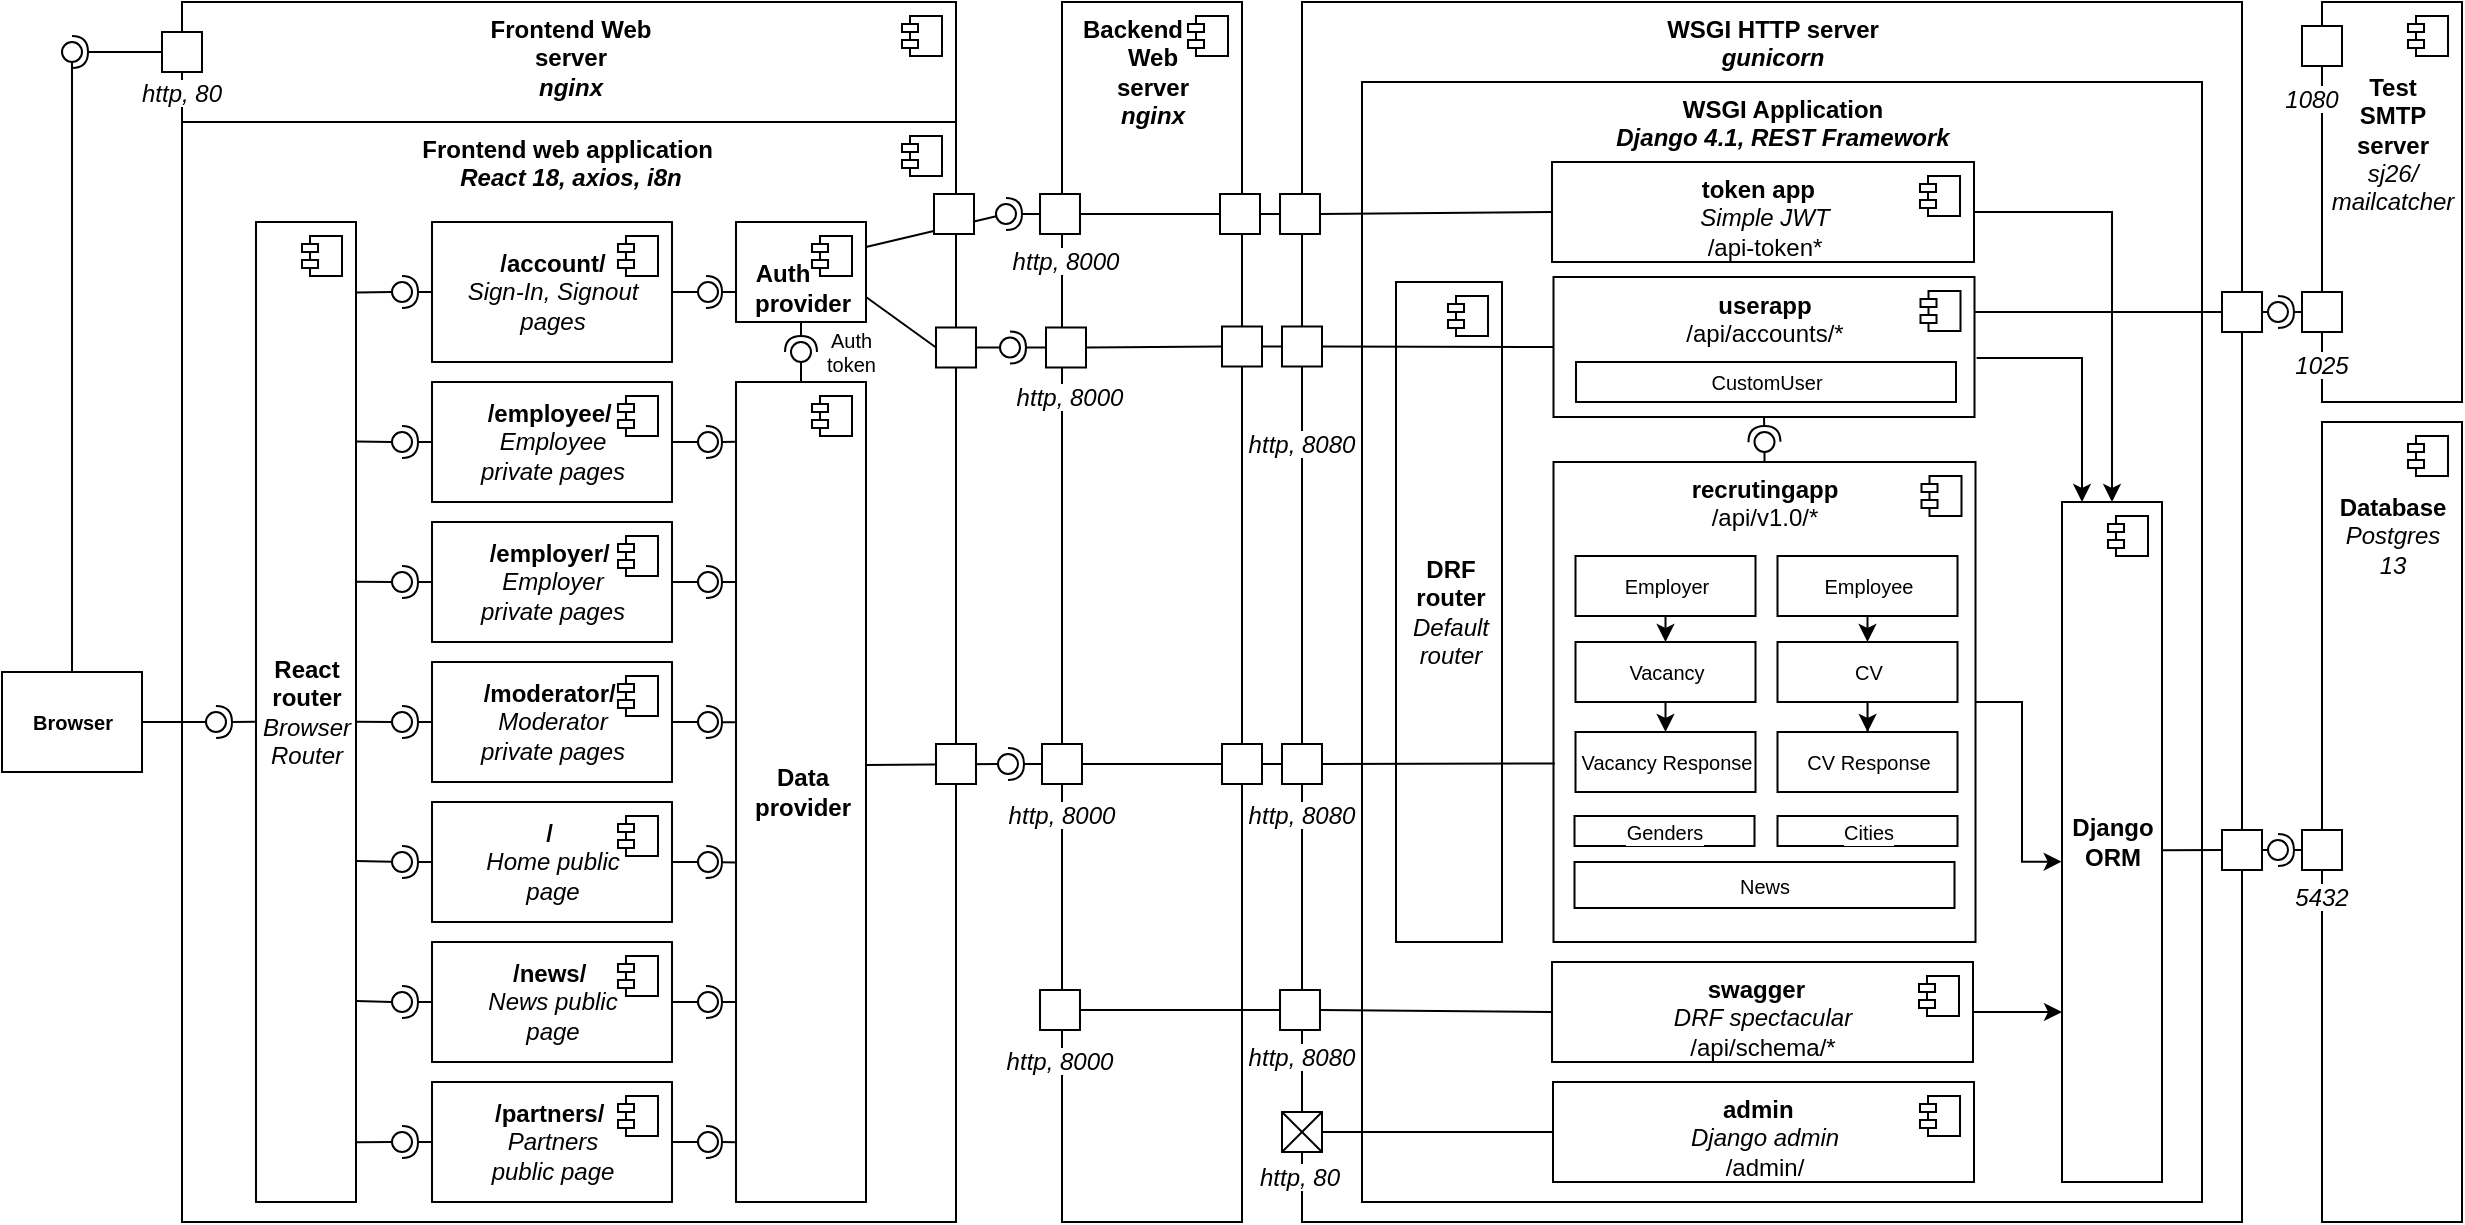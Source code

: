<mxfile version="20.7.4" type="device"><diagram name="Page-1" id="5f0bae14-7c28-e335-631c-24af17079c00"><mxGraphModel dx="2664" dy="1014" grid="1" gridSize="10" guides="1" tooltips="1" connect="1" arrows="1" fold="1" page="1" pageScale="1" pageWidth="1100" pageHeight="850" background="none" math="0" shadow="0"><root><mxCell id="0"/><mxCell id="1" parent="0"/><mxCell id="Gr1cha-ARLrPA2gmQRPK-167" value="&lt;b&gt;Frontend Web&lt;br&gt;server&lt;br&gt;&lt;i&gt;nginx&lt;/i&gt;&lt;br&gt;&lt;/b&gt;" style="html=1;dropTarget=0;labelPosition=center;verticalLabelPosition=middle;align=center;verticalAlign=top;" parent="1" vertex="1"><mxGeometry x="-20" y="40" width="387" height="60" as="geometry"/></mxCell><mxCell id="Gr1cha-ARLrPA2gmQRPK-168" value="" style="shape=module;jettyWidth=8;jettyHeight=4;" parent="Gr1cha-ARLrPA2gmQRPK-167" vertex="1"><mxGeometry x="1" width="20" height="20" relative="1" as="geometry"><mxPoint x="-27" y="7" as="offset"/></mxGeometry></mxCell><mxCell id="Gr1cha-ARLrPA2gmQRPK-88" value="&lt;b&gt;WSGI HTTP server&lt;br&gt;&lt;i&gt;gunicorn&lt;/i&gt;&lt;br&gt;&lt;/b&gt;" style="html=1;dropTarget=0;labelPosition=center;verticalLabelPosition=middle;align=center;verticalAlign=top;" parent="1" vertex="1"><mxGeometry x="540" y="40" width="470" height="610" as="geometry"/></mxCell><mxCell id="Gr1cha-ARLrPA2gmQRPK-85" value="&lt;b&gt;Backend&amp;nbsp; &amp;nbsp; &amp;nbsp;&amp;nbsp;&lt;br&gt;Web&lt;br&gt;server&lt;br&gt;&lt;i&gt;nginx&lt;/i&gt;&lt;br&gt;&lt;/b&gt;" style="html=1;dropTarget=0;labelPosition=center;verticalLabelPosition=middle;align=center;verticalAlign=top;" parent="1" vertex="1"><mxGeometry x="420" y="40" width="90" height="610" as="geometry"/></mxCell><mxCell id="Gr1cha-ARLrPA2gmQRPK-86" value="" style="shape=module;jettyWidth=8;jettyHeight=4;" parent="Gr1cha-ARLrPA2gmQRPK-85" vertex="1"><mxGeometry x="1" width="20" height="20" relative="1" as="geometry"><mxPoint x="-27" y="7" as="offset"/></mxGeometry></mxCell><mxCell id="HAPDFX0RuTdH3Z6FL4BR-25" value="&lt;b&gt;Frontend web application&amp;nbsp;&lt;br&gt;&lt;i&gt;React 18, axios, i8n&lt;/i&gt;&lt;br&gt;&lt;/b&gt;" style="html=1;dropTarget=0;verticalAlign=top;labelBackgroundColor=default;" parent="1" vertex="1"><mxGeometry x="-20" y="100" width="387" height="550" as="geometry"/></mxCell><mxCell id="HAPDFX0RuTdH3Z6FL4BR-26" value="" style="shape=module;jettyWidth=8;jettyHeight=4;" parent="HAPDFX0RuTdH3Z6FL4BR-25" vertex="1"><mxGeometry x="1" width="20" height="20" relative="1" as="geometry"><mxPoint x="-27" y="7" as="offset"/></mxGeometry></mxCell><mxCell id="HAPDFX0RuTdH3Z6FL4BR-3" value="&lt;b&gt;WSGI Application&lt;br&gt;&lt;i&gt;Django 4.1, REST Framework&lt;/i&gt;&lt;br&gt;&lt;/b&gt;" style="html=1;dropTarget=0;labelPosition=center;verticalLabelPosition=middle;align=center;verticalAlign=top;" parent="1" vertex="1"><mxGeometry x="570" y="80" width="420" height="560" as="geometry"/></mxCell><mxCell id="HAPDFX0RuTdH3Z6FL4BR-7" value="" style="rounded=0;orthogonalLoop=1;jettySize=auto;html=1;endArrow=none;endFill=0;sketch=0;sourcePerimeterSpacing=0;targetPerimeterSpacing=0;exitX=0.997;exitY=0.467;exitDx=0;exitDy=0;exitPerimeter=0;" parent="1" source="Gr1cha-ARLrPA2gmQRPK-7" target="HAPDFX0RuTdH3Z6FL4BR-9" edge="1"><mxGeometry relative="1" as="geometry"><mxPoint x="421" y="315" as="sourcePoint"/></mxGeometry></mxCell><mxCell id="HAPDFX0RuTdH3Z6FL4BR-8" value="" style="rounded=0;orthogonalLoop=1;jettySize=auto;html=1;endArrow=halfCircle;endFill=0;entryX=0.5;entryY=0.5;endSize=6;strokeWidth=1;sketch=0;exitX=0;exitY=0.5;exitDx=0;exitDy=0;startArrow=none;" parent="1" source="Gr1cha-ARLrPA2gmQRPK-94" target="HAPDFX0RuTdH3Z6FL4BR-9" edge="1"><mxGeometry relative="1" as="geometry"><mxPoint x="454" y="315" as="sourcePoint"/></mxGeometry></mxCell><mxCell id="HAPDFX0RuTdH3Z6FL4BR-9" value="" style="ellipse;whiteSpace=wrap;html=1;align=center;aspect=fixed;resizable=0;points=[];outlineConnect=0;sketch=0;" parent="1" vertex="1"><mxGeometry x="388" y="416" width="10" height="10" as="geometry"/></mxCell><mxCell id="HAPDFX0RuTdH3Z6FL4BR-14" value="" style="html=1;" parent="1" vertex="1"><mxGeometry x="357" y="411" width="20" height="20" as="geometry"/></mxCell><mxCell id="HAPDFX0RuTdH3Z6FL4BR-16" value="" style="html=1;" parent="1" vertex="1"><mxGeometry x="530" y="411" width="20" height="20" as="geometry"/></mxCell><mxCell id="HAPDFX0RuTdH3Z6FL4BR-31" value="" style="html=1;" parent="1" vertex="1"><mxGeometry x="785" y="317" width="20" height="20" as="geometry"/></mxCell><mxCell id="HAPDFX0RuTdH3Z6FL4BR-33" value="" style="rounded=0;orthogonalLoop=1;jettySize=auto;html=1;endArrow=none;endFill=0;sketch=0;sourcePerimeterSpacing=0;targetPerimeterSpacing=0;exitX=1;exitY=0.5;exitDx=0;exitDy=0;" parent="1" source="HAPDFX0RuTdH3Z6FL4BR-31" target="HAPDFX0RuTdH3Z6FL4BR-35" edge="1"><mxGeometry relative="1" as="geometry"><mxPoint x="822" y="326" as="sourcePoint"/></mxGeometry></mxCell><mxCell id="HAPDFX0RuTdH3Z6FL4BR-35" value="" style="ellipse;whiteSpace=wrap;html=1;align=center;aspect=fixed;resizable=0;points=[];outlineConnect=0;sketch=0;" parent="1" vertex="1"><mxGeometry x="837" y="322" width="10" height="10" as="geometry"/></mxCell><mxCell id="HAPDFX0RuTdH3Z6FL4BR-36" value="&lt;b&gt;&lt;br&gt;&lt;br&gt;Database&lt;br&gt;&lt;/b&gt;&lt;i&gt;Postgres&lt;br&gt;13&lt;br&gt;&lt;/i&gt;" style="html=1;dropTarget=0;verticalAlign=top;align=center;" parent="1" vertex="1"><mxGeometry x="1050" y="250" width="70" height="400" as="geometry"/></mxCell><mxCell id="HAPDFX0RuTdH3Z6FL4BR-37" value="" style="shape=module;jettyWidth=8;jettyHeight=4;" parent="HAPDFX0RuTdH3Z6FL4BR-36" vertex="1"><mxGeometry x="1" width="20" height="20" relative="1" as="geometry"><mxPoint x="-27" y="7" as="offset"/></mxGeometry></mxCell><mxCell id="HAPDFX0RuTdH3Z6FL4BR-43" value="" style="rounded=0;orthogonalLoop=1;jettySize=auto;html=1;endArrow=none;endFill=0;sketch=0;sourcePerimeterSpacing=0;targetPerimeterSpacing=0;exitX=0.5;exitY=0;exitDx=0;exitDy=0;" parent="1" source="Gr1cha-ARLrPA2gmQRPK-109" target="HAPDFX0RuTdH3Z6FL4BR-45" edge="1"><mxGeometry relative="1" as="geometry"><mxPoint x="895" y="357" as="sourcePoint"/></mxGeometry></mxCell><mxCell id="HAPDFX0RuTdH3Z6FL4BR-44" value="" style="rounded=0;orthogonalLoop=1;jettySize=auto;html=1;endArrow=halfCircle;endFill=0;entryX=0.5;entryY=0.5;endSize=6;strokeWidth=1;sketch=0;exitX=0.5;exitY=1;exitDx=0;exitDy=0;" parent="1" source="Gr1cha-ARLrPA2gmQRPK-99" target="HAPDFX0RuTdH3Z6FL4BR-45" edge="1"><mxGeometry relative="1" as="geometry"><mxPoint x="935" y="357" as="sourcePoint"/></mxGeometry></mxCell><mxCell id="HAPDFX0RuTdH3Z6FL4BR-45" value="" style="ellipse;whiteSpace=wrap;html=1;align=center;aspect=fixed;resizable=0;points=[];outlineConnect=0;sketch=0;" parent="1" vertex="1"><mxGeometry x="766.25" y="255" width="10" height="10" as="geometry"/></mxCell><mxCell id="Gr1cha-ARLrPA2gmQRPK-5" value="&lt;b&gt;Auth&amp;nbsp; &amp;nbsp; &amp;nbsp;&amp;nbsp;&lt;br&gt;provider&lt;/b&gt;" style="html=1;dropTarget=0;verticalAlign=bottom;" parent="1" vertex="1"><mxGeometry x="257" y="150" width="65" height="50" as="geometry"/></mxCell><mxCell id="Gr1cha-ARLrPA2gmQRPK-6" value="" style="shape=module;jettyWidth=8;jettyHeight=4;" parent="Gr1cha-ARLrPA2gmQRPK-5" vertex="1"><mxGeometry x="1" width="20" height="20" relative="1" as="geometry"><mxPoint x="-27" y="7" as="offset"/></mxGeometry></mxCell><mxCell id="Gr1cha-ARLrPA2gmQRPK-7" value="&lt;b&gt;Data&lt;br&gt;provider&lt;/b&gt;" style="html=1;dropTarget=0;" parent="1" vertex="1"><mxGeometry x="257" y="230" width="65" height="410" as="geometry"/></mxCell><mxCell id="Gr1cha-ARLrPA2gmQRPK-8" value="" style="shape=module;jettyWidth=8;jettyHeight=4;" parent="Gr1cha-ARLrPA2gmQRPK-7" vertex="1"><mxGeometry x="1" width="20" height="20" relative="1" as="geometry"><mxPoint x="-27" y="7" as="offset"/></mxGeometry></mxCell><mxCell id="Gr1cha-ARLrPA2gmQRPK-13" value="&lt;b&gt;React&lt;/b&gt;&lt;br&gt;&lt;b&gt;router&lt;/b&gt;&lt;br&gt;&lt;i&gt;Browser&lt;br&gt;Router&lt;/i&gt;" style="html=1;dropTarget=0;" parent="1" vertex="1"><mxGeometry x="17" y="150" width="50" height="490" as="geometry"/></mxCell><mxCell id="Gr1cha-ARLrPA2gmQRPK-14" value="" style="shape=module;jettyWidth=8;jettyHeight=4;" parent="Gr1cha-ARLrPA2gmQRPK-13" vertex="1"><mxGeometry x="1" width="20" height="20" relative="1" as="geometry"><mxPoint x="-27" y="7" as="offset"/></mxGeometry></mxCell><mxCell id="Gr1cha-ARLrPA2gmQRPK-15" value="&lt;b&gt;/account/&lt;/b&gt;&lt;br&gt;&lt;i&gt;Sign-In, Signout&lt;br&gt;pages&lt;br&gt;&lt;/i&gt;" style="html=1;dropTarget=0;verticalAlign=middle;" parent="1" vertex="1"><mxGeometry x="105" y="150" width="120" height="70" as="geometry"/></mxCell><mxCell id="Gr1cha-ARLrPA2gmQRPK-16" value="" style="shape=module;jettyWidth=8;jettyHeight=4;" parent="Gr1cha-ARLrPA2gmQRPK-15" vertex="1"><mxGeometry x="1" width="20" height="20" relative="1" as="geometry"><mxPoint x="-27" y="7" as="offset"/></mxGeometry></mxCell><mxCell id="Gr1cha-ARLrPA2gmQRPK-18" value="&lt;b&gt;/employee/&amp;nbsp;&lt;/b&gt;&lt;br&gt;&lt;i&gt;Employee&lt;br&gt;private pages&lt;/i&gt;" style="html=1;dropTarget=0;verticalAlign=middle;" parent="1" vertex="1"><mxGeometry x="105" y="230" width="120" height="60" as="geometry"/></mxCell><mxCell id="Gr1cha-ARLrPA2gmQRPK-19" value="" style="shape=module;jettyWidth=8;jettyHeight=4;" parent="Gr1cha-ARLrPA2gmQRPK-18" vertex="1"><mxGeometry x="1" width="20" height="20" relative="1" as="geometry"><mxPoint x="-27" y="7" as="offset"/></mxGeometry></mxCell><mxCell id="Gr1cha-ARLrPA2gmQRPK-20" value="&lt;b&gt;/employer/&amp;nbsp;&lt;/b&gt;&lt;br&gt;&lt;i&gt;Employer&lt;br&gt;private pages&lt;/i&gt;" style="html=1;dropTarget=0;verticalAlign=middle;" parent="1" vertex="1"><mxGeometry x="105" y="300" width="120" height="60" as="geometry"/></mxCell><mxCell id="Gr1cha-ARLrPA2gmQRPK-21" value="" style="shape=module;jettyWidth=8;jettyHeight=4;" parent="Gr1cha-ARLrPA2gmQRPK-20" vertex="1"><mxGeometry x="1" width="20" height="20" relative="1" as="geometry"><mxPoint x="-27" y="7" as="offset"/></mxGeometry></mxCell><mxCell id="Gr1cha-ARLrPA2gmQRPK-22" value="&lt;b&gt;/moderator/&amp;nbsp;&lt;/b&gt;&lt;br&gt;&lt;i&gt;Moderator&lt;br&gt;private pages&lt;/i&gt;" style="html=1;dropTarget=0;verticalAlign=middle;" parent="1" vertex="1"><mxGeometry x="105" y="370" width="120" height="60" as="geometry"/></mxCell><mxCell id="Gr1cha-ARLrPA2gmQRPK-23" value="" style="shape=module;jettyWidth=8;jettyHeight=4;" parent="Gr1cha-ARLrPA2gmQRPK-22" vertex="1"><mxGeometry x="1" width="20" height="20" relative="1" as="geometry"><mxPoint x="-27" y="7" as="offset"/></mxGeometry></mxCell><mxCell id="Gr1cha-ARLrPA2gmQRPK-24" value="&lt;b&gt;/&amp;nbsp;&lt;/b&gt;&lt;br&gt;&lt;i&gt;Home public&lt;br&gt;page&lt;/i&gt;" style="html=1;dropTarget=0;verticalAlign=middle;" parent="1" vertex="1"><mxGeometry x="105" y="440" width="120" height="60" as="geometry"/></mxCell><mxCell id="Gr1cha-ARLrPA2gmQRPK-25" value="" style="shape=module;jettyWidth=8;jettyHeight=4;" parent="Gr1cha-ARLrPA2gmQRPK-24" vertex="1"><mxGeometry x="1" width="20" height="20" relative="1" as="geometry"><mxPoint x="-27" y="7" as="offset"/></mxGeometry></mxCell><mxCell id="Gr1cha-ARLrPA2gmQRPK-26" value="&lt;b&gt;/news/&amp;nbsp;&lt;/b&gt;&lt;br&gt;&lt;i&gt;News public&lt;br&gt;page&lt;/i&gt;" style="html=1;dropTarget=0;verticalAlign=middle;" parent="1" vertex="1"><mxGeometry x="105" y="510" width="120" height="60" as="geometry"/></mxCell><mxCell id="Gr1cha-ARLrPA2gmQRPK-27" value="" style="shape=module;jettyWidth=8;jettyHeight=4;" parent="Gr1cha-ARLrPA2gmQRPK-26" vertex="1"><mxGeometry x="1" width="20" height="20" relative="1" as="geometry"><mxPoint x="-27" y="7" as="offset"/></mxGeometry></mxCell><mxCell id="Gr1cha-ARLrPA2gmQRPK-28" value="&lt;b&gt;/partners/&amp;nbsp;&lt;/b&gt;&lt;br&gt;&lt;i&gt;Partners&lt;br&gt;public page&lt;/i&gt;" style="html=1;dropTarget=0;verticalAlign=middle;" parent="1" vertex="1"><mxGeometry x="105" y="580" width="120" height="60" as="geometry"/></mxCell><mxCell id="Gr1cha-ARLrPA2gmQRPK-29" value="" style="shape=module;jettyWidth=8;jettyHeight=4;" parent="Gr1cha-ARLrPA2gmQRPK-28" vertex="1"><mxGeometry x="1" width="20" height="20" relative="1" as="geometry"><mxPoint x="-27" y="7" as="offset"/></mxGeometry></mxCell><mxCell id="Gr1cha-ARLrPA2gmQRPK-30" value="" style="rounded=0;orthogonalLoop=1;jettySize=auto;html=1;endArrow=none;endFill=0;sketch=0;sourcePerimeterSpacing=0;targetPerimeterSpacing=0;exitX=0.999;exitY=0.072;exitDx=0;exitDy=0;exitPerimeter=0;" parent="1" source="Gr1cha-ARLrPA2gmQRPK-13" target="Gr1cha-ARLrPA2gmQRPK-32" edge="1"><mxGeometry relative="1" as="geometry"><mxPoint x="207" y="265" as="sourcePoint"/></mxGeometry></mxCell><mxCell id="Gr1cha-ARLrPA2gmQRPK-31" value="" style="rounded=0;orthogonalLoop=1;jettySize=auto;html=1;endArrow=halfCircle;endFill=0;entryX=0.5;entryY=0.5;endSize=6;strokeWidth=1;sketch=0;exitX=0;exitY=0.5;exitDx=0;exitDy=0;" parent="1" source="Gr1cha-ARLrPA2gmQRPK-15" target="Gr1cha-ARLrPA2gmQRPK-32" edge="1"><mxGeometry relative="1" as="geometry"><mxPoint x="215" y="265" as="sourcePoint"/></mxGeometry></mxCell><mxCell id="Gr1cha-ARLrPA2gmQRPK-32" value="" style="ellipse;whiteSpace=wrap;html=1;align=center;aspect=fixed;resizable=0;points=[];outlineConnect=0;sketch=0;" parent="1" vertex="1"><mxGeometry x="85" y="180" width="10" height="10" as="geometry"/></mxCell><mxCell id="Gr1cha-ARLrPA2gmQRPK-33" value="" style="rounded=0;orthogonalLoop=1;jettySize=auto;html=1;endArrow=none;endFill=0;sketch=0;sourcePerimeterSpacing=0;targetPerimeterSpacing=0;exitX=0.997;exitY=0.224;exitDx=0;exitDy=0;exitPerimeter=0;" parent="1" source="Gr1cha-ARLrPA2gmQRPK-13" target="Gr1cha-ARLrPA2gmQRPK-35" edge="1"><mxGeometry relative="1" as="geometry"><mxPoint x="102.0" y="280" as="sourcePoint"/></mxGeometry></mxCell><mxCell id="Gr1cha-ARLrPA2gmQRPK-34" value="" style="rounded=0;orthogonalLoop=1;jettySize=auto;html=1;endArrow=halfCircle;endFill=0;entryX=0.5;entryY=0.5;endSize=6;strokeWidth=1;sketch=0;exitX=0;exitY=0.5;exitDx=0;exitDy=0;" parent="1" source="Gr1cha-ARLrPA2gmQRPK-18" target="Gr1cha-ARLrPA2gmQRPK-35" edge="1"><mxGeometry relative="1" as="geometry"><mxPoint x="115.0" y="195" as="sourcePoint"/></mxGeometry></mxCell><mxCell id="Gr1cha-ARLrPA2gmQRPK-35" value="" style="ellipse;whiteSpace=wrap;html=1;align=center;aspect=fixed;resizable=0;points=[];outlineConnect=0;sketch=0;" parent="1" vertex="1"><mxGeometry x="85" y="255" width="10" height="10" as="geometry"/></mxCell><mxCell id="Gr1cha-ARLrPA2gmQRPK-37" value="" style="rounded=0;orthogonalLoop=1;jettySize=auto;html=1;endArrow=none;endFill=0;sketch=0;sourcePerimeterSpacing=0;targetPerimeterSpacing=0;exitX=1;exitY=0.5;exitDx=0;exitDy=0;" parent="1" target="Gr1cha-ARLrPA2gmQRPK-39" edge="1"><mxGeometry relative="1" as="geometry"><mxPoint x="-40" y="400" as="sourcePoint"/></mxGeometry></mxCell><mxCell id="Gr1cha-ARLrPA2gmQRPK-38" value="" style="rounded=0;orthogonalLoop=1;jettySize=auto;html=1;endArrow=halfCircle;endFill=0;entryX=0.5;entryY=0.5;endSize=6;strokeWidth=1;sketch=0;exitX=0.003;exitY=0.51;exitDx=0;exitDy=0;exitPerimeter=0;" parent="1" source="Gr1cha-ARLrPA2gmQRPK-13" target="Gr1cha-ARLrPA2gmQRPK-39" edge="1"><mxGeometry relative="1" as="geometry"><mxPoint x="17" y="395" as="sourcePoint"/></mxGeometry></mxCell><mxCell id="Gr1cha-ARLrPA2gmQRPK-39" value="" style="ellipse;whiteSpace=wrap;html=1;align=center;aspect=fixed;resizable=0;points=[];outlineConnect=0;sketch=0;" parent="1" vertex="1"><mxGeometry x="-8" y="395" width="10" height="10" as="geometry"/></mxCell><mxCell id="Gr1cha-ARLrPA2gmQRPK-41" value="http, 80" style="text;align=center;fontStyle=2;verticalAlign=middle;spacingLeft=3;spacingRight=3;strokeColor=none;rotatable=0;points=[[0,0.5],[1,0.5]];portConstraint=eastwest;labelBackgroundColor=default;" parent="1" vertex="1"><mxGeometry x="-55" y="72" width="70" height="26" as="geometry"/></mxCell><mxCell id="Gr1cha-ARLrPA2gmQRPK-44" value="" style="rounded=0;orthogonalLoop=1;jettySize=auto;html=1;endArrow=none;endFill=0;sketch=0;sourcePerimeterSpacing=0;targetPerimeterSpacing=0;exitX=1.003;exitY=0.51;exitDx=0;exitDy=0;exitPerimeter=0;" parent="1" source="Gr1cha-ARLrPA2gmQRPK-13" target="Gr1cha-ARLrPA2gmQRPK-46" edge="1"><mxGeometry relative="1" as="geometry"><mxPoint x="64.5" y="330" as="sourcePoint"/></mxGeometry></mxCell><mxCell id="Gr1cha-ARLrPA2gmQRPK-45" value="" style="rounded=0;orthogonalLoop=1;jettySize=auto;html=1;endArrow=halfCircle;endFill=0;entryX=0.5;entryY=0.5;endSize=6;strokeWidth=1;sketch=0;exitX=0;exitY=0.5;exitDx=0;exitDy=0;" parent="1" source="Gr1cha-ARLrPA2gmQRPK-22" target="Gr1cha-ARLrPA2gmQRPK-46" edge="1"><mxGeometry relative="1" as="geometry"><mxPoint x="115.0" y="270" as="sourcePoint"/></mxGeometry></mxCell><mxCell id="Gr1cha-ARLrPA2gmQRPK-46" value="" style="ellipse;whiteSpace=wrap;html=1;align=center;aspect=fixed;resizable=0;points=[];outlineConnect=0;sketch=0;" parent="1" vertex="1"><mxGeometry x="85" y="395" width="10" height="10" as="geometry"/></mxCell><mxCell id="Gr1cha-ARLrPA2gmQRPK-47" value="" style="rounded=0;orthogonalLoop=1;jettySize=auto;html=1;endArrow=none;endFill=0;sketch=0;sourcePerimeterSpacing=0;targetPerimeterSpacing=0;exitX=0.998;exitY=0.652;exitDx=0;exitDy=0;exitPerimeter=0;" parent="1" source="Gr1cha-ARLrPA2gmQRPK-13" target="Gr1cha-ARLrPA2gmQRPK-49" edge="1"><mxGeometry relative="1" as="geometry"><mxPoint x="74.5" y="340" as="sourcePoint"/></mxGeometry></mxCell><mxCell id="Gr1cha-ARLrPA2gmQRPK-48" value="" style="rounded=0;orthogonalLoop=1;jettySize=auto;html=1;endArrow=halfCircle;endFill=0;entryX=0.5;entryY=0.5;endSize=6;strokeWidth=1;sketch=0;exitX=0;exitY=0.5;exitDx=0;exitDy=0;" parent="1" source="Gr1cha-ARLrPA2gmQRPK-24" target="Gr1cha-ARLrPA2gmQRPK-49" edge="1"><mxGeometry relative="1" as="geometry"><mxPoint x="125.0" y="280" as="sourcePoint"/></mxGeometry></mxCell><mxCell id="Gr1cha-ARLrPA2gmQRPK-49" value="" style="ellipse;whiteSpace=wrap;html=1;align=center;aspect=fixed;resizable=0;points=[];outlineConnect=0;sketch=0;" parent="1" vertex="1"><mxGeometry x="85" y="465" width="10" height="10" as="geometry"/></mxCell><mxCell id="Gr1cha-ARLrPA2gmQRPK-50" value="" style="rounded=0;orthogonalLoop=1;jettySize=auto;html=1;endArrow=none;endFill=0;sketch=0;sourcePerimeterSpacing=0;targetPerimeterSpacing=0;exitX=1.001;exitY=0.795;exitDx=0;exitDy=0;exitPerimeter=0;" parent="1" source="Gr1cha-ARLrPA2gmQRPK-13" target="Gr1cha-ARLrPA2gmQRPK-52" edge="1"><mxGeometry relative="1" as="geometry"><mxPoint x="84.5" y="350" as="sourcePoint"/></mxGeometry></mxCell><mxCell id="Gr1cha-ARLrPA2gmQRPK-52" value="" style="ellipse;whiteSpace=wrap;html=1;align=center;aspect=fixed;resizable=0;points=[];outlineConnect=0;sketch=0;" parent="1" vertex="1"><mxGeometry x="85" y="535" width="10" height="10" as="geometry"/></mxCell><mxCell id="Gr1cha-ARLrPA2gmQRPK-53" value="" style="rounded=0;orthogonalLoop=1;jettySize=auto;html=1;endArrow=none;endFill=0;sketch=0;sourcePerimeterSpacing=0;targetPerimeterSpacing=0;exitX=1;exitY=0.939;exitDx=0;exitDy=0;exitPerimeter=0;" parent="1" source="Gr1cha-ARLrPA2gmQRPK-13" target="Gr1cha-ARLrPA2gmQRPK-55" edge="1"><mxGeometry relative="1" as="geometry"><mxPoint x="94.5" y="360" as="sourcePoint"/></mxGeometry></mxCell><mxCell id="Gr1cha-ARLrPA2gmQRPK-54" value="" style="rounded=0;orthogonalLoop=1;jettySize=auto;html=1;endArrow=halfCircle;endFill=0;entryX=0.5;entryY=0.5;endSize=6;strokeWidth=1;sketch=0;exitX=0;exitY=0.5;exitDx=0;exitDy=0;" parent="1" source="Gr1cha-ARLrPA2gmQRPK-28" target="Gr1cha-ARLrPA2gmQRPK-55" edge="1"><mxGeometry relative="1" as="geometry"><mxPoint x="145.0" y="300" as="sourcePoint"/></mxGeometry></mxCell><mxCell id="Gr1cha-ARLrPA2gmQRPK-55" value="" style="ellipse;whiteSpace=wrap;html=1;align=center;aspect=fixed;resizable=0;points=[];outlineConnect=0;sketch=0;" parent="1" vertex="1"><mxGeometry x="85" y="605" width="10" height="10" as="geometry"/></mxCell><mxCell id="Gr1cha-ARLrPA2gmQRPK-56" value="" style="rounded=0;orthogonalLoop=1;jettySize=auto;html=1;endArrow=halfCircle;endFill=0;entryX=0.5;entryY=0.5;endSize=6;strokeWidth=1;sketch=0;exitX=0;exitY=0.5;exitDx=0;exitDy=0;" parent="1" source="Gr1cha-ARLrPA2gmQRPK-26" target="Gr1cha-ARLrPA2gmQRPK-52" edge="1"><mxGeometry relative="1" as="geometry"><mxPoint x="135.0" y="290" as="sourcePoint"/></mxGeometry></mxCell><mxCell id="Gr1cha-ARLrPA2gmQRPK-57" value="" style="rounded=0;orthogonalLoop=1;jettySize=auto;html=1;endArrow=none;endFill=0;sketch=0;sourcePerimeterSpacing=0;targetPerimeterSpacing=0;exitX=1.001;exitY=0.367;exitDx=0;exitDy=0;exitPerimeter=0;" parent="1" source="Gr1cha-ARLrPA2gmQRPK-13" target="Gr1cha-ARLrPA2gmQRPK-59" edge="1"><mxGeometry relative="1" as="geometry"><mxPoint x="157" y="435" as="sourcePoint"/></mxGeometry></mxCell><mxCell id="Gr1cha-ARLrPA2gmQRPK-58" value="" style="rounded=0;orthogonalLoop=1;jettySize=auto;html=1;endArrow=halfCircle;endFill=0;entryX=0.5;entryY=0.5;endSize=6;strokeWidth=1;sketch=0;exitX=0;exitY=0.5;exitDx=0;exitDy=0;" parent="1" source="Gr1cha-ARLrPA2gmQRPK-20" target="Gr1cha-ARLrPA2gmQRPK-59" edge="1"><mxGeometry relative="1" as="geometry"><mxPoint x="165" y="435" as="sourcePoint"/></mxGeometry></mxCell><mxCell id="Gr1cha-ARLrPA2gmQRPK-59" value="" style="ellipse;whiteSpace=wrap;html=1;align=center;aspect=fixed;resizable=0;points=[];outlineConnect=0;sketch=0;labelBackgroundColor=default;" parent="1" vertex="1"><mxGeometry x="85" y="325" width="10" height="10" as="geometry"/></mxCell><mxCell id="Gr1cha-ARLrPA2gmQRPK-60" value="" style="rounded=0;orthogonalLoop=1;jettySize=auto;html=1;endArrow=none;endFill=0;sketch=0;sourcePerimeterSpacing=0;targetPerimeterSpacing=0;exitX=1;exitY=0.5;exitDx=0;exitDy=0;" parent="1" source="Gr1cha-ARLrPA2gmQRPK-28" target="Gr1cha-ARLrPA2gmQRPK-62" edge="1"><mxGeometry relative="1" as="geometry"><mxPoint x="397" y="475" as="sourcePoint"/></mxGeometry></mxCell><mxCell id="Gr1cha-ARLrPA2gmQRPK-61" value="" style="rounded=0;orthogonalLoop=1;jettySize=auto;html=1;endArrow=halfCircle;endFill=0;entryX=0.5;entryY=0.5;endSize=6;strokeWidth=1;sketch=0;exitX=-0.001;exitY=0.927;exitDx=0;exitDy=0;exitPerimeter=0;" parent="1" source="Gr1cha-ARLrPA2gmQRPK-7" edge="1"><mxGeometry relative="1" as="geometry"><mxPoint x="397" y="475" as="sourcePoint"/><mxPoint x="242" y="610" as="targetPoint"/></mxGeometry></mxCell><mxCell id="Gr1cha-ARLrPA2gmQRPK-62" value="" style="ellipse;whiteSpace=wrap;html=1;align=center;aspect=fixed;resizable=0;points=[];outlineConnect=0;sketch=0;labelBackgroundColor=default;" parent="1" vertex="1"><mxGeometry x="238" y="605" width="10" height="10" as="geometry"/></mxCell><mxCell id="Gr1cha-ARLrPA2gmQRPK-63" value="" style="rounded=0;orthogonalLoop=1;jettySize=auto;html=1;endArrow=none;endFill=0;sketch=0;sourcePerimeterSpacing=0;targetPerimeterSpacing=0;exitX=1;exitY=0.5;exitDx=0;exitDy=0;" parent="1" source="Gr1cha-ARLrPA2gmQRPK-26" target="Gr1cha-ARLrPA2gmQRPK-65" edge="1"><mxGeometry relative="1" as="geometry"><mxPoint x="207" y="405" as="sourcePoint"/></mxGeometry></mxCell><mxCell id="Gr1cha-ARLrPA2gmQRPK-64" value="" style="rounded=0;orthogonalLoop=1;jettySize=auto;html=1;endArrow=halfCircle;endFill=0;entryX=0.5;entryY=0.5;endSize=6;strokeWidth=1;sketch=0;exitX=0;exitY=0.756;exitDx=0;exitDy=0;exitPerimeter=0;" parent="1" source="Gr1cha-ARLrPA2gmQRPK-7" edge="1"><mxGeometry relative="1" as="geometry"><mxPoint x="207" y="405" as="sourcePoint"/><mxPoint x="242" y="540" as="targetPoint"/></mxGeometry></mxCell><mxCell id="Gr1cha-ARLrPA2gmQRPK-65" value="" style="ellipse;whiteSpace=wrap;html=1;align=center;aspect=fixed;resizable=0;points=[];outlineConnect=0;sketch=0;labelBackgroundColor=default;" parent="1" vertex="1"><mxGeometry x="238" y="535" width="10" height="10" as="geometry"/></mxCell><mxCell id="Gr1cha-ARLrPA2gmQRPK-66" value="" style="rounded=0;orthogonalLoop=1;jettySize=auto;html=1;endArrow=none;endFill=0;sketch=0;sourcePerimeterSpacing=0;targetPerimeterSpacing=0;exitX=1;exitY=0.5;exitDx=0;exitDy=0;" parent="1" source="Gr1cha-ARLrPA2gmQRPK-24" target="Gr1cha-ARLrPA2gmQRPK-68" edge="1"><mxGeometry relative="1" as="geometry"><mxPoint x="237" y="395" as="sourcePoint"/></mxGeometry></mxCell><mxCell id="Gr1cha-ARLrPA2gmQRPK-67" value="" style="rounded=0;orthogonalLoop=1;jettySize=auto;html=1;endArrow=halfCircle;endFill=0;entryX=0.5;entryY=0.5;endSize=6;strokeWidth=1;sketch=0;exitX=-0.004;exitY=0.586;exitDx=0;exitDy=0;exitPerimeter=0;" parent="1" source="Gr1cha-ARLrPA2gmQRPK-7" edge="1"><mxGeometry relative="1" as="geometry"><mxPoint x="237" y="395" as="sourcePoint"/><mxPoint x="242" y="470" as="targetPoint"/></mxGeometry></mxCell><mxCell id="Gr1cha-ARLrPA2gmQRPK-68" value="" style="ellipse;whiteSpace=wrap;html=1;align=center;aspect=fixed;resizable=0;points=[];outlineConnect=0;sketch=0;labelBackgroundColor=default;" parent="1" vertex="1"><mxGeometry x="238" y="465" width="10" height="10" as="geometry"/></mxCell><mxCell id="Gr1cha-ARLrPA2gmQRPK-69" value="" style="rounded=0;orthogonalLoop=1;jettySize=auto;html=1;endArrow=none;endFill=0;sketch=0;sourcePerimeterSpacing=0;targetPerimeterSpacing=0;exitX=1;exitY=0.5;exitDx=0;exitDy=0;" parent="1" source="Gr1cha-ARLrPA2gmQRPK-22" target="Gr1cha-ARLrPA2gmQRPK-71" edge="1"><mxGeometry relative="1" as="geometry"><mxPoint x="327" y="435" as="sourcePoint"/></mxGeometry></mxCell><mxCell id="Gr1cha-ARLrPA2gmQRPK-70" value="" style="rounded=0;orthogonalLoop=1;jettySize=auto;html=1;endArrow=halfCircle;endFill=0;entryX=0.5;entryY=0.5;endSize=6;strokeWidth=1;sketch=0;exitX=-0.002;exitY=0.415;exitDx=0;exitDy=0;exitPerimeter=0;" parent="1" source="Gr1cha-ARLrPA2gmQRPK-7" edge="1"><mxGeometry relative="1" as="geometry"><mxPoint x="327" y="435" as="sourcePoint"/><mxPoint x="242" y="400" as="targetPoint"/></mxGeometry></mxCell><mxCell id="Gr1cha-ARLrPA2gmQRPK-71" value="" style="ellipse;whiteSpace=wrap;html=1;align=center;aspect=fixed;resizable=0;points=[];outlineConnect=0;sketch=0;labelBackgroundColor=default;" parent="1" vertex="1"><mxGeometry x="238" y="395" width="10" height="10" as="geometry"/></mxCell><mxCell id="Gr1cha-ARLrPA2gmQRPK-72" value="" style="rounded=0;orthogonalLoop=1;jettySize=auto;html=1;endArrow=none;endFill=0;sketch=0;sourcePerimeterSpacing=0;targetPerimeterSpacing=0;exitX=1;exitY=0.5;exitDx=0;exitDy=0;" parent="1" source="Gr1cha-ARLrPA2gmQRPK-20" target="Gr1cha-ARLrPA2gmQRPK-74" edge="1"><mxGeometry relative="1" as="geometry"><mxPoint x="177" y="355" as="sourcePoint"/></mxGeometry></mxCell><mxCell id="Gr1cha-ARLrPA2gmQRPK-73" value="" style="rounded=0;orthogonalLoop=1;jettySize=auto;html=1;endArrow=halfCircle;endFill=0;entryX=0.5;entryY=0.5;endSize=6;strokeWidth=1;sketch=0;exitX=0;exitY=0.244;exitDx=0;exitDy=0;exitPerimeter=0;" parent="1" source="Gr1cha-ARLrPA2gmQRPK-7" edge="1"><mxGeometry relative="1" as="geometry"><mxPoint x="177" y="355" as="sourcePoint"/><mxPoint x="242" y="330" as="targetPoint"/></mxGeometry></mxCell><mxCell id="Gr1cha-ARLrPA2gmQRPK-74" value="" style="ellipse;whiteSpace=wrap;html=1;align=center;aspect=fixed;resizable=0;points=[];outlineConnect=0;sketch=0;labelBackgroundColor=default;" parent="1" vertex="1"><mxGeometry x="238" y="325" width="10" height="10" as="geometry"/></mxCell><mxCell id="Gr1cha-ARLrPA2gmQRPK-75" value="" style="rounded=0;orthogonalLoop=1;jettySize=auto;html=1;endArrow=none;endFill=0;sketch=0;sourcePerimeterSpacing=0;targetPerimeterSpacing=0;exitX=1;exitY=0.5;exitDx=0;exitDy=0;" parent="1" source="Gr1cha-ARLrPA2gmQRPK-18" target="Gr1cha-ARLrPA2gmQRPK-77" edge="1"><mxGeometry relative="1" as="geometry"><mxPoint x="237" y="305" as="sourcePoint"/></mxGeometry></mxCell><mxCell id="Gr1cha-ARLrPA2gmQRPK-76" value="" style="rounded=0;orthogonalLoop=1;jettySize=auto;html=1;endArrow=halfCircle;endFill=0;entryX=0.5;entryY=0.5;endSize=6;strokeWidth=1;sketch=0;exitX=0;exitY=0.073;exitDx=0;exitDy=0;exitPerimeter=0;" parent="1" source="Gr1cha-ARLrPA2gmQRPK-7" edge="1"><mxGeometry relative="1" as="geometry"><mxPoint x="237" y="305" as="sourcePoint"/><mxPoint x="242" y="260" as="targetPoint"/></mxGeometry></mxCell><mxCell id="Gr1cha-ARLrPA2gmQRPK-77" value="" style="ellipse;whiteSpace=wrap;html=1;align=center;aspect=fixed;resizable=0;points=[];outlineConnect=0;sketch=0;labelBackgroundColor=default;" parent="1" vertex="1"><mxGeometry x="238" y="255" width="10" height="10" as="geometry"/></mxCell><mxCell id="Gr1cha-ARLrPA2gmQRPK-78" value="" style="rounded=0;orthogonalLoop=1;jettySize=auto;html=1;endArrow=none;endFill=0;sketch=0;sourcePerimeterSpacing=0;targetPerimeterSpacing=0;exitX=0.5;exitY=0;exitDx=0;exitDy=0;" parent="1" source="Gr1cha-ARLrPA2gmQRPK-7" target="Gr1cha-ARLrPA2gmQRPK-80" edge="1"><mxGeometry relative="1" as="geometry"><mxPoint x="207" y="265" as="sourcePoint"/></mxGeometry></mxCell><mxCell id="Gr1cha-ARLrPA2gmQRPK-79" value="" style="rounded=0;orthogonalLoop=1;jettySize=auto;html=1;endArrow=halfCircle;endFill=0;entryX=0.5;entryY=0.5;endSize=6;strokeWidth=1;sketch=0;exitX=0.5;exitY=1;exitDx=0;exitDy=0;" parent="1" source="Gr1cha-ARLrPA2gmQRPK-5" target="Gr1cha-ARLrPA2gmQRPK-80" edge="1"><mxGeometry relative="1" as="geometry"><mxPoint x="247" y="265" as="sourcePoint"/></mxGeometry></mxCell><mxCell id="Gr1cha-ARLrPA2gmQRPK-80" value="" style="ellipse;whiteSpace=wrap;html=1;align=center;aspect=fixed;resizable=0;points=[];outlineConnect=0;sketch=0;labelBackgroundColor=default;" parent="1" vertex="1"><mxGeometry x="284.5" y="210" width="10" height="10" as="geometry"/></mxCell><mxCell id="Gr1cha-ARLrPA2gmQRPK-81" value="Auth&#10;token" style="text;align=center;fontStyle=0;verticalAlign=middle;spacingLeft=3;spacingRight=3;strokeColor=none;rotatable=0;points=[[0,0.5],[1,0.5]];portConstraint=eastwest;labelBackgroundColor=default;fontSize=10;" parent="1" vertex="1"><mxGeometry x="293.5" y="206" width="42.5" height="18" as="geometry"/></mxCell><mxCell id="Gr1cha-ARLrPA2gmQRPK-82" value="" style="rounded=0;orthogonalLoop=1;jettySize=auto;html=1;endArrow=none;endFill=0;sketch=0;sourcePerimeterSpacing=0;targetPerimeterSpacing=0;fontSize=10;exitX=1;exitY=0.5;exitDx=0;exitDy=0;" parent="1" source="Gr1cha-ARLrPA2gmQRPK-15" target="Gr1cha-ARLrPA2gmQRPK-84" edge="1"><mxGeometry relative="1" as="geometry"><mxPoint x="117" y="305" as="sourcePoint"/></mxGeometry></mxCell><mxCell id="Gr1cha-ARLrPA2gmQRPK-83" value="" style="rounded=0;orthogonalLoop=1;jettySize=auto;html=1;endArrow=halfCircle;endFill=0;entryX=0.5;entryY=0.5;endSize=6;strokeWidth=1;sketch=0;fontSize=10;exitX=0.003;exitY=0.701;exitDx=0;exitDy=0;exitPerimeter=0;" parent="1" source="Gr1cha-ARLrPA2gmQRPK-5" edge="1"><mxGeometry relative="1" as="geometry"><mxPoint x="117" y="305" as="sourcePoint"/><mxPoint x="242" y="185" as="targetPoint"/></mxGeometry></mxCell><mxCell id="Gr1cha-ARLrPA2gmQRPK-84" value="" style="ellipse;whiteSpace=wrap;html=1;align=center;aspect=fixed;resizable=0;points=[];outlineConnect=0;sketch=0;labelBackgroundColor=default;fontSize=10;" parent="1" vertex="1"><mxGeometry x="238" y="180" width="10" height="10" as="geometry"/></mxCell><mxCell id="Gr1cha-ARLrPA2gmQRPK-87" value="Browser" style="html=1;labelBackgroundColor=default;fontSize=10;fontStyle=1" parent="1" vertex="1"><mxGeometry x="-110" y="375" width="70" height="50" as="geometry"/></mxCell><mxCell id="Gr1cha-ARLrPA2gmQRPK-90" value="" style="rounded=0;orthogonalLoop=1;jettySize=auto;html=1;endArrow=none;endFill=0;sketch=0;sourcePerimeterSpacing=0;targetPerimeterSpacing=0;fontSize=10;exitX=0.5;exitY=0;exitDx=0;exitDy=0;" parent="1" source="Gr1cha-ARLrPA2gmQRPK-87" target="Gr1cha-ARLrPA2gmQRPK-92" edge="1"><mxGeometry relative="1" as="geometry"><mxPoint x="340" y="255" as="sourcePoint"/></mxGeometry></mxCell><mxCell id="Gr1cha-ARLrPA2gmQRPK-91" value="" style="rounded=0;orthogonalLoop=1;jettySize=auto;html=1;endArrow=halfCircle;endFill=0;entryX=0.5;entryY=0.5;endSize=6;strokeWidth=1;sketch=0;fontSize=10;startArrow=none;" parent="1" source="Gr1cha-ARLrPA2gmQRPK-36" target="Gr1cha-ARLrPA2gmQRPK-92" edge="1"><mxGeometry relative="1" as="geometry"><mxPoint x="380" y="255" as="sourcePoint"/></mxGeometry></mxCell><mxCell id="Gr1cha-ARLrPA2gmQRPK-92" value="" style="ellipse;whiteSpace=wrap;html=1;align=center;aspect=fixed;resizable=0;points=[];outlineConnect=0;sketch=0;labelBackgroundColor=default;fontSize=10;" parent="1" vertex="1"><mxGeometry x="-80" y="60" width="10" height="10" as="geometry"/></mxCell><mxCell id="Gr1cha-ARLrPA2gmQRPK-36" value="" style="html=1;" parent="1" vertex="1"><mxGeometry x="-30" y="55" width="20" height="20" as="geometry"/></mxCell><mxCell id="Gr1cha-ARLrPA2gmQRPK-94" value="" style="html=1;" parent="1" vertex="1"><mxGeometry x="410" y="411" width="20" height="20" as="geometry"/></mxCell><mxCell id="Gr1cha-ARLrPA2gmQRPK-95" value="" style="rounded=0;orthogonalLoop=1;jettySize=auto;html=1;endArrow=none;endFill=0;entryX=0.5;entryY=0.5;endSize=6;strokeWidth=1;sketch=0;exitX=0;exitY=0.5;exitDx=0;exitDy=0;startArrow=none;" parent="1" source="Gr1cha-ARLrPA2gmQRPK-102" target="Gr1cha-ARLrPA2gmQRPK-94" edge="1"><mxGeometry relative="1" as="geometry"><mxPoint x="669" y="325" as="sourcePoint"/><mxPoint x="393" y="325" as="targetPoint"/></mxGeometry></mxCell><mxCell id="Gr1cha-ARLrPA2gmQRPK-96" value="http, 8000" style="text;align=center;fontStyle=2;verticalAlign=middle;spacingLeft=3;spacingRight=3;strokeColor=none;rotatable=0;points=[[0,0.5],[1,0.5]];portConstraint=eastwest;labelBackgroundColor=default;" parent="1" vertex="1"><mxGeometry x="385" y="433" width="70" height="26" as="geometry"/></mxCell><mxCell id="Gr1cha-ARLrPA2gmQRPK-203" value="" style="edgeStyle=orthogonalEdgeStyle;rounded=0;orthogonalLoop=1;jettySize=auto;html=1;fontSize=10;exitX=1.005;exitY=0.579;exitDx=0;exitDy=0;exitPerimeter=0;" parent="1" source="Gr1cha-ARLrPA2gmQRPK-99" target="Gr1cha-ARLrPA2gmQRPK-123" edge="1"><mxGeometry relative="1" as="geometry"><Array as="points"><mxPoint x="930" y="218"/></Array></mxGeometry></mxCell><mxCell id="Gr1cha-ARLrPA2gmQRPK-99" value="&lt;b&gt;userapp&lt;br&gt;&lt;/b&gt;/api/accounts/*&lt;b&gt;&lt;br&gt;&lt;/b&gt;" style="html=1;dropTarget=0;verticalAlign=top;" parent="1" vertex="1"><mxGeometry x="665.75" y="177.5" width="210.5" height="70" as="geometry"/></mxCell><mxCell id="Gr1cha-ARLrPA2gmQRPK-100" value="" style="shape=module;jettyWidth=8;jettyHeight=4;" parent="Gr1cha-ARLrPA2gmQRPK-99" vertex="1"><mxGeometry x="1" width="20" height="20" relative="1" as="geometry"><mxPoint x="-27" y="7" as="offset"/></mxGeometry></mxCell><mxCell id="Gr1cha-ARLrPA2gmQRPK-101" value="http, 8080" style="text;align=center;fontStyle=2;verticalAlign=middle;spacingLeft=3;spacingRight=3;strokeColor=none;rotatable=0;points=[[0,0.5],[1,0.5]];portConstraint=eastwest;labelBackgroundColor=default;" parent="1" vertex="1"><mxGeometry x="510" y="433" width="60" height="26" as="geometry"/></mxCell><mxCell id="Gr1cha-ARLrPA2gmQRPK-102" value="" style="html=1;" parent="1" vertex="1"><mxGeometry x="500" y="411" width="20" height="20" as="geometry"/></mxCell><mxCell id="Gr1cha-ARLrPA2gmQRPK-103" value="" style="rounded=0;orthogonalLoop=1;jettySize=auto;html=1;endArrow=none;endFill=0;entryX=0.5;entryY=0.5;endSize=6;strokeWidth=1;sketch=0;exitX=0;exitY=0.5;exitDx=0;exitDy=0;" parent="1" source="HAPDFX0RuTdH3Z6FL4BR-16" target="Gr1cha-ARLrPA2gmQRPK-102" edge="1"><mxGeometry relative="1" as="geometry"><mxPoint x="520" y="325" as="sourcePoint"/><mxPoint x="430" y="325" as="targetPoint"/></mxGeometry></mxCell><mxCell id="Gr1cha-ARLrPA2gmQRPK-104" value="&lt;b&gt;DRF&lt;/b&gt;&lt;br&gt;&lt;b&gt;router&lt;/b&gt;&lt;br&gt;&lt;i&gt;Default &lt;br&gt;router&lt;/i&gt;" style="html=1;dropTarget=0;" parent="1" vertex="1"><mxGeometry x="587" y="180" width="53" height="330" as="geometry"/></mxCell><mxCell id="Gr1cha-ARLrPA2gmQRPK-105" value="" style="shape=module;jettyWidth=8;jettyHeight=4;" parent="Gr1cha-ARLrPA2gmQRPK-104" vertex="1"><mxGeometry x="1" width="20" height="20" relative="1" as="geometry"><mxPoint x="-27" y="7" as="offset"/></mxGeometry></mxCell><mxCell id="Gr1cha-ARLrPA2gmQRPK-202" value="" style="edgeStyle=orthogonalEdgeStyle;rounded=0;orthogonalLoop=1;jettySize=auto;html=1;fontSize=10;entryX=0.5;entryY=0;entryDx=0;entryDy=0;" parent="1" source="Gr1cha-ARLrPA2gmQRPK-106" target="Gr1cha-ARLrPA2gmQRPK-123" edge="1"><mxGeometry relative="1" as="geometry"><Array as="points"><mxPoint x="945" y="145"/></Array></mxGeometry></mxCell><mxCell id="Gr1cha-ARLrPA2gmQRPK-106" value="&lt;b&gt;token app&amp;nbsp;&amp;nbsp;&lt;/b&gt;&lt;br&gt;&lt;i&gt;Simple JWT&lt;/i&gt;&lt;br&gt;/api-token*" style="html=1;dropTarget=0;verticalAlign=top;" parent="1" vertex="1"><mxGeometry x="665" y="120" width="211" height="50" as="geometry"/></mxCell><mxCell id="Gr1cha-ARLrPA2gmQRPK-107" value="" style="shape=module;jettyWidth=8;jettyHeight=4;" parent="Gr1cha-ARLrPA2gmQRPK-106" vertex="1"><mxGeometry x="1" width="20" height="20" relative="1" as="geometry"><mxPoint x="-27" y="7" as="offset"/></mxGeometry></mxCell><mxCell id="Gr1cha-ARLrPA2gmQRPK-108" value="CustomUser" style="html=1;labelBackgroundColor=default;fontSize=10;" parent="1" vertex="1"><mxGeometry x="677" y="220" width="190" height="20" as="geometry"/></mxCell><mxCell id="Gr1cha-ARLrPA2gmQRPK-204" style="edgeStyle=orthogonalEdgeStyle;rounded=0;orthogonalLoop=1;jettySize=auto;html=1;exitX=1;exitY=0.5;exitDx=0;exitDy=0;fontSize=10;entryX=-0.003;entryY=0.529;entryDx=0;entryDy=0;entryPerimeter=0;" parent="1" source="Gr1cha-ARLrPA2gmQRPK-109" target="Gr1cha-ARLrPA2gmQRPK-123" edge="1"><mxGeometry relative="1" as="geometry"><Array as="points"><mxPoint x="900" y="390"/><mxPoint x="900" y="470"/></Array></mxGeometry></mxCell><mxCell id="Gr1cha-ARLrPA2gmQRPK-109" value="&lt;b&gt;recrutingapp&lt;br&gt;&lt;/b&gt;/api/v1.0/*&lt;b&gt;&lt;br&gt;&lt;/b&gt;" style="html=1;dropTarget=0;verticalAlign=top;" parent="1" vertex="1"><mxGeometry x="665.75" y="270" width="211" height="240" as="geometry"/></mxCell><mxCell id="Gr1cha-ARLrPA2gmQRPK-110" value="" style="shape=module;jettyWidth=8;jettyHeight=4;" parent="Gr1cha-ARLrPA2gmQRPK-109" vertex="1"><mxGeometry x="1" width="20" height="20" relative="1" as="geometry"><mxPoint x="-27" y="7" as="offset"/></mxGeometry></mxCell><mxCell id="Gr1cha-ARLrPA2gmQRPK-133" style="edgeStyle=orthogonalEdgeStyle;rounded=0;orthogonalLoop=1;jettySize=auto;html=1;exitX=0.5;exitY=1;exitDx=0;exitDy=0;fontSize=10;" parent="1" source="Gr1cha-ARLrPA2gmQRPK-111" target="Gr1cha-ARLrPA2gmQRPK-118" edge="1"><mxGeometry relative="1" as="geometry"/></mxCell><mxCell id="Gr1cha-ARLrPA2gmQRPK-111" value="CV" style="html=1;labelBackgroundColor=default;fontSize=10;" parent="1" vertex="1"><mxGeometry x="777.75" y="360" width="90" height="30" as="geometry"/></mxCell><mxCell id="Gr1cha-ARLrPA2gmQRPK-112" value="&lt;b&gt;admin&amp;nbsp;&amp;nbsp;&lt;/b&gt;&lt;br&gt;&lt;i&gt;Django admin&lt;/i&gt;&lt;br&gt;/admin/" style="html=1;dropTarget=0;verticalAlign=top;" parent="1" vertex="1"><mxGeometry x="665.5" y="580" width="210.5" height="50" as="geometry"/></mxCell><mxCell id="Gr1cha-ARLrPA2gmQRPK-113" value="" style="shape=module;jettyWidth=8;jettyHeight=4;" parent="Gr1cha-ARLrPA2gmQRPK-112" vertex="1"><mxGeometry x="1" width="20" height="20" relative="1" as="geometry"><mxPoint x="-27" y="7" as="offset"/></mxGeometry></mxCell><mxCell id="Gr1cha-ARLrPA2gmQRPK-114" value="" style="html=1;" parent="1" vertex="1"><mxGeometry x="530" y="595" width="20" height="20" as="geometry"/></mxCell><mxCell id="Gr1cha-ARLrPA2gmQRPK-115" value="" style="endArrow=none;html=1;rounded=0;exitX=1;exitY=0.5;exitDx=0;exitDy=0;" parent="1" source="Gr1cha-ARLrPA2gmQRPK-114" target="Gr1cha-ARLrPA2gmQRPK-112" edge="1"><mxGeometry width="50" height="50" relative="1" as="geometry"><mxPoint x="550" y="589.17" as="sourcePoint"/><mxPoint x="709" y="589.17" as="targetPoint"/></mxGeometry></mxCell><mxCell id="Gr1cha-ARLrPA2gmQRPK-116" value="http, 80" style="text;align=center;fontStyle=2;verticalAlign=middle;spacingLeft=3;spacingRight=3;strokeColor=none;rotatable=0;points=[[0,0.5],[1,0.5]];portConstraint=eastwest;labelBackgroundColor=default;" parent="1" vertex="1"><mxGeometry x="504" y="614" width="70" height="26" as="geometry"/></mxCell><mxCell id="Gr1cha-ARLrPA2gmQRPK-132" style="edgeStyle=orthogonalEdgeStyle;rounded=0;orthogonalLoop=1;jettySize=auto;html=1;exitX=0.5;exitY=1;exitDx=0;exitDy=0;entryX=0.5;entryY=0;entryDx=0;entryDy=0;fontSize=10;" parent="1" source="Gr1cha-ARLrPA2gmQRPK-117" target="Gr1cha-ARLrPA2gmQRPK-119" edge="1"><mxGeometry relative="1" as="geometry"/></mxCell><mxCell id="Gr1cha-ARLrPA2gmQRPK-117" value="Vacancy" style="html=1;labelBackgroundColor=default;fontSize=10;" parent="1" vertex="1"><mxGeometry x="676.75" y="360" width="90" height="30" as="geometry"/></mxCell><mxCell id="Gr1cha-ARLrPA2gmQRPK-118" value="CV Response" style="html=1;labelBackgroundColor=default;fontSize=10;" parent="1" vertex="1"><mxGeometry x="777.75" y="405" width="90" height="30" as="geometry"/></mxCell><mxCell id="Gr1cha-ARLrPA2gmQRPK-119" value="Vacancy Response" style="html=1;labelBackgroundColor=default;fontSize=10;" parent="1" vertex="1"><mxGeometry x="676.75" y="405" width="90" height="30" as="geometry"/></mxCell><mxCell id="Gr1cha-ARLrPA2gmQRPK-120" value="News" style="html=1;labelBackgroundColor=default;fontSize=10;" parent="1" vertex="1"><mxGeometry x="676.25" y="470" width="190" height="23" as="geometry"/></mxCell><mxCell id="Gr1cha-ARLrPA2gmQRPK-121" value="Cities" style="html=1;labelBackgroundColor=default;fontSize=10;" parent="1" vertex="1"><mxGeometry x="777.75" y="447" width="90" height="15" as="geometry"/></mxCell><mxCell id="Gr1cha-ARLrPA2gmQRPK-122" value="Genders" style="html=1;labelBackgroundColor=default;fontSize=10;" parent="1" vertex="1"><mxGeometry x="676.25" y="447" width="90" height="15" as="geometry"/></mxCell><mxCell id="Gr1cha-ARLrPA2gmQRPK-123" value="&lt;b&gt;Django&lt;br&gt;ORM&lt;/b&gt;" style="html=1;dropTarget=0;" parent="1" vertex="1"><mxGeometry x="920" y="290" width="50" height="340" as="geometry"/></mxCell><mxCell id="Gr1cha-ARLrPA2gmQRPK-124" value="" style="shape=module;jettyWidth=8;jettyHeight=4;" parent="Gr1cha-ARLrPA2gmQRPK-123" vertex="1"><mxGeometry x="1" width="20" height="20" relative="1" as="geometry"><mxPoint x="-27" y="7" as="offset"/></mxGeometry></mxCell><mxCell id="Gr1cha-ARLrPA2gmQRPK-130" style="edgeStyle=orthogonalEdgeStyle;rounded=0;orthogonalLoop=1;jettySize=auto;html=1;exitX=0.5;exitY=1;exitDx=0;exitDy=0;entryX=0.5;entryY=0;entryDx=0;entryDy=0;fontSize=10;" parent="1" source="Gr1cha-ARLrPA2gmQRPK-128" target="Gr1cha-ARLrPA2gmQRPK-111" edge="1"><mxGeometry relative="1" as="geometry"/></mxCell><mxCell id="Gr1cha-ARLrPA2gmQRPK-128" value="Employee" style="html=1;labelBackgroundColor=default;fontSize=10;" parent="1" vertex="1"><mxGeometry x="777.75" y="317" width="90" height="30" as="geometry"/></mxCell><mxCell id="Gr1cha-ARLrPA2gmQRPK-131" style="edgeStyle=orthogonalEdgeStyle;rounded=0;orthogonalLoop=1;jettySize=auto;html=1;exitX=0.5;exitY=1;exitDx=0;exitDy=0;entryX=0.5;entryY=0;entryDx=0;entryDy=0;fontSize=10;" parent="1" source="Gr1cha-ARLrPA2gmQRPK-129" target="Gr1cha-ARLrPA2gmQRPK-117" edge="1"><mxGeometry relative="1" as="geometry"/></mxCell><mxCell id="Gr1cha-ARLrPA2gmQRPK-129" value="Employer" style="html=1;labelBackgroundColor=default;fontSize=10;" parent="1" vertex="1"><mxGeometry x="676.75" y="317" width="90" height="30" as="geometry"/></mxCell><mxCell id="Gr1cha-ARLrPA2gmQRPK-134" value="" style="rounded=0;orthogonalLoop=1;jettySize=auto;html=1;endArrow=none;endFill=0;sketch=0;sourcePerimeterSpacing=0;targetPerimeterSpacing=0;exitX=1;exitY=0.25;exitDx=0;exitDy=0;" parent="1" source="Gr1cha-ARLrPA2gmQRPK-5" target="Gr1cha-ARLrPA2gmQRPK-136" edge="1"><mxGeometry relative="1" as="geometry"><mxPoint x="421" y="159" as="sourcePoint"/></mxGeometry></mxCell><mxCell id="Gr1cha-ARLrPA2gmQRPK-135" value="" style="rounded=0;orthogonalLoop=1;jettySize=auto;html=1;endArrow=halfCircle;endFill=0;entryX=0.5;entryY=0.5;endSize=6;strokeWidth=1;sketch=0;exitX=0;exitY=0.5;exitDx=0;exitDy=0;startArrow=none;" parent="1" source="Gr1cha-ARLrPA2gmQRPK-139" target="Gr1cha-ARLrPA2gmQRPK-136" edge="1"><mxGeometry relative="1" as="geometry"><mxPoint x="454" y="159" as="sourcePoint"/></mxGeometry></mxCell><mxCell id="Gr1cha-ARLrPA2gmQRPK-136" value="" style="ellipse;whiteSpace=wrap;html=1;align=center;aspect=fixed;resizable=0;points=[];outlineConnect=0;sketch=0;" parent="1" vertex="1"><mxGeometry x="387" y="141" width="10" height="10" as="geometry"/></mxCell><mxCell id="Gr1cha-ARLrPA2gmQRPK-137" value="" style="html=1;" parent="1" vertex="1"><mxGeometry x="356" y="136" width="20" height="20" as="geometry"/></mxCell><mxCell id="Gr1cha-ARLrPA2gmQRPK-138" value="" style="html=1;" parent="1" vertex="1"><mxGeometry x="529" y="136" width="20" height="20" as="geometry"/></mxCell><mxCell id="Gr1cha-ARLrPA2gmQRPK-139" value="" style="html=1;" parent="1" vertex="1"><mxGeometry x="409" y="136" width="20" height="20" as="geometry"/></mxCell><mxCell id="Gr1cha-ARLrPA2gmQRPK-140" value="" style="rounded=0;orthogonalLoop=1;jettySize=auto;html=1;endArrow=none;endFill=0;entryX=0.5;entryY=0.5;endSize=6;strokeWidth=1;sketch=0;exitX=0;exitY=0.5;exitDx=0;exitDy=0;startArrow=none;" parent="1" source="Gr1cha-ARLrPA2gmQRPK-143" target="Gr1cha-ARLrPA2gmQRPK-139" edge="1"><mxGeometry relative="1" as="geometry"><mxPoint x="669" y="169" as="sourcePoint"/><mxPoint x="393" y="169" as="targetPoint"/></mxGeometry></mxCell><mxCell id="Gr1cha-ARLrPA2gmQRPK-143" value="" style="html=1;" parent="1" vertex="1"><mxGeometry x="499" y="136" width="20" height="20" as="geometry"/></mxCell><mxCell id="Gr1cha-ARLrPA2gmQRPK-144" value="" style="rounded=0;orthogonalLoop=1;jettySize=auto;html=1;endArrow=none;endFill=0;entryX=0.5;entryY=0.5;endSize=6;strokeWidth=1;sketch=0;exitX=0;exitY=0.5;exitDx=0;exitDy=0;" parent="1" source="Gr1cha-ARLrPA2gmQRPK-138" target="Gr1cha-ARLrPA2gmQRPK-143" edge="1"><mxGeometry relative="1" as="geometry"><mxPoint x="520" y="169" as="sourcePoint"/><mxPoint x="430" y="169" as="targetPoint"/></mxGeometry></mxCell><mxCell id="Gr1cha-ARLrPA2gmQRPK-148" value="" style="endArrow=none;html=1;rounded=0;exitX=1;exitY=0.5;exitDx=0;exitDy=0;entryX=0;entryY=0.5;entryDx=0;entryDy=0;" parent="1" source="Gr1cha-ARLrPA2gmQRPK-138" target="Gr1cha-ARLrPA2gmQRPK-106" edge="1"><mxGeometry width="50" height="50" relative="1" as="geometry"><mxPoint x="560" y="335" as="sourcePoint"/><mxPoint x="697.945" y="334.06" as="targetPoint"/></mxGeometry></mxCell><mxCell id="Gr1cha-ARLrPA2gmQRPK-150" value="" style="rounded=0;orthogonalLoop=1;jettySize=auto;html=1;endArrow=none;endFill=0;sketch=0;targetPerimeterSpacing=0;exitX=1;exitY=0.5;exitDx=0;exitDy=0;startArrow=none;" parent="1" source="Gr1cha-ARLrPA2gmQRPK-153" target="Gr1cha-ARLrPA2gmQRPK-152" edge="1"><mxGeometry relative="1" as="geometry"><mxPoint x="420" y="187" as="sourcePoint"/></mxGeometry></mxCell><mxCell id="Gr1cha-ARLrPA2gmQRPK-151" value="" style="rounded=0;orthogonalLoop=1;jettySize=auto;html=1;endArrow=halfCircle;endFill=0;entryX=0.5;entryY=0.5;endSize=6;strokeWidth=1;sketch=0;exitX=0;exitY=0.5;exitDx=0;exitDy=0;startArrow=none;" parent="1" source="Gr1cha-ARLrPA2gmQRPK-156" target="Gr1cha-ARLrPA2gmQRPK-152" edge="1"><mxGeometry relative="1" as="geometry"><mxPoint x="453" y="187" as="sourcePoint"/></mxGeometry></mxCell><mxCell id="Gr1cha-ARLrPA2gmQRPK-152" value="" style="ellipse;whiteSpace=wrap;html=1;align=center;aspect=fixed;resizable=0;points=[];outlineConnect=0;sketch=0;" parent="1" vertex="1"><mxGeometry x="389" y="207.75" width="10" height="10" as="geometry"/></mxCell><mxCell id="Gr1cha-ARLrPA2gmQRPK-154" value="" style="html=1;" parent="1" vertex="1"><mxGeometry x="530" y="202.25" width="20" height="20" as="geometry"/></mxCell><mxCell id="Gr1cha-ARLrPA2gmQRPK-155" value="" style="endArrow=none;html=1;rounded=0;exitX=1;exitY=0.5;exitDx=0;exitDy=0;entryX=0;entryY=0.5;entryDx=0;entryDy=0;" parent="1" source="Gr1cha-ARLrPA2gmQRPK-154" target="Gr1cha-ARLrPA2gmQRPK-99" edge="1"><mxGeometry width="50" height="50" relative="1" as="geometry"><mxPoint x="688" y="196.55" as="sourcePoint"/><mxPoint x="686.945" y="196.06" as="targetPoint"/></mxGeometry></mxCell><mxCell id="Gr1cha-ARLrPA2gmQRPK-156" value="" style="html=1;" parent="1" vertex="1"><mxGeometry x="412" y="202.75" width="20" height="20" as="geometry"/></mxCell><mxCell id="Gr1cha-ARLrPA2gmQRPK-157" value="" style="rounded=0;orthogonalLoop=1;jettySize=auto;html=1;endArrow=none;endFill=0;entryX=0.5;entryY=0.5;endSize=6;strokeWidth=1;sketch=0;exitX=0;exitY=0.5;exitDx=0;exitDy=0;startArrow=none;" parent="1" source="Gr1cha-ARLrPA2gmQRPK-160" target="Gr1cha-ARLrPA2gmQRPK-156" edge="1"><mxGeometry relative="1" as="geometry"><mxPoint x="668" y="197" as="sourcePoint"/><mxPoint x="392" y="197" as="targetPoint"/></mxGeometry></mxCell><mxCell id="Gr1cha-ARLrPA2gmQRPK-158" value="http, 8000" style="text;align=center;fontStyle=2;verticalAlign=middle;spacingLeft=3;spacingRight=3;strokeColor=none;rotatable=0;points=[[0,0.5],[1,0.5]];portConstraint=eastwest;labelBackgroundColor=default;" parent="1" vertex="1"><mxGeometry x="389" y="224" width="70" height="26" as="geometry"/></mxCell><mxCell id="Gr1cha-ARLrPA2gmQRPK-159" value="http, 8080" style="text;align=center;fontStyle=2;verticalAlign=middle;spacingLeft=3;spacingRight=3;strokeColor=none;rotatable=0;points=[[0,0.5],[1,0.5]];portConstraint=eastwest;labelBackgroundColor=default;" parent="1" vertex="1"><mxGeometry x="505" y="247.5" width="70" height="26" as="geometry"/></mxCell><mxCell id="Gr1cha-ARLrPA2gmQRPK-160" value="" style="html=1;" parent="1" vertex="1"><mxGeometry x="500" y="202.25" width="20" height="20" as="geometry"/></mxCell><mxCell id="Gr1cha-ARLrPA2gmQRPK-161" value="" style="rounded=0;orthogonalLoop=1;jettySize=auto;html=1;endArrow=none;endFill=0;entryX=0.5;entryY=0.5;endSize=6;strokeWidth=1;sketch=0;exitX=0;exitY=0.5;exitDx=0;exitDy=0;" parent="1" source="Gr1cha-ARLrPA2gmQRPK-154" target="Gr1cha-ARLrPA2gmQRPK-160" edge="1"><mxGeometry relative="1" as="geometry"><mxPoint x="519" y="197" as="sourcePoint"/><mxPoint x="429" y="197" as="targetPoint"/></mxGeometry></mxCell><mxCell id="Gr1cha-ARLrPA2gmQRPK-153" value="" style="html=1;" parent="1" vertex="1"><mxGeometry x="357" y="202.75" width="20" height="20" as="geometry"/></mxCell><mxCell id="Gr1cha-ARLrPA2gmQRPK-165" value="" style="rounded=0;orthogonalLoop=1;jettySize=auto;html=1;endArrow=none;endFill=0;sketch=0;sourcePerimeterSpacing=0;exitX=1;exitY=0.75;exitDx=0;exitDy=0;entryX=0;entryY=0.5;entryDx=0;entryDy=0;" parent="1" source="Gr1cha-ARLrPA2gmQRPK-5" target="Gr1cha-ARLrPA2gmQRPK-153" edge="1"><mxGeometry relative="1" as="geometry"><mxPoint x="309" y="185" as="sourcePoint"/><mxPoint x="388.74" y="234.382" as="targetPoint"/></mxGeometry></mxCell><mxCell id="Gr1cha-ARLrPA2gmQRPK-166" value="http, 8000" style="text;align=center;fontStyle=2;verticalAlign=middle;spacingLeft=3;spacingRight=3;strokeColor=none;rotatable=0;points=[[0,0.5],[1,0.5]];portConstraint=eastwest;labelBackgroundColor=default;" parent="1" vertex="1"><mxGeometry x="387" y="156" width="70" height="26" as="geometry"/></mxCell><mxCell id="HAPDFX0RuTdH3Z6FL4BR-17" value="" style="endArrow=none;html=1;rounded=0;exitX=1;exitY=0.5;exitDx=0;exitDy=0;entryX=0.003;entryY=0.628;entryDx=0;entryDy=0;entryPerimeter=0;" parent="1" source="HAPDFX0RuTdH3Z6FL4BR-16" target="Gr1cha-ARLrPA2gmQRPK-109" edge="1"><mxGeometry width="50" height="50" relative="1" as="geometry"><mxPoint x="689.5" y="426.55" as="sourcePoint"/><mxPoint x="690" y="420" as="targetPoint"/></mxGeometry></mxCell><mxCell id="Gr1cha-ARLrPA2gmQRPK-170" value="&lt;b&gt;swagger&amp;nbsp;&amp;nbsp;&lt;/b&gt;&lt;br&gt;&lt;i&gt;DRF spectacular&lt;/i&gt;&lt;br&gt;/api/schema/*" style="html=1;dropTarget=0;verticalAlign=top;" parent="1" vertex="1"><mxGeometry x="665" y="520" width="210.5" height="50" as="geometry"/></mxCell><mxCell id="Gr1cha-ARLrPA2gmQRPK-171" value="" style="shape=module;jettyWidth=8;jettyHeight=4;" parent="Gr1cha-ARLrPA2gmQRPK-170" vertex="1"><mxGeometry x="1" width="20" height="20" relative="1" as="geometry"><mxPoint x="-27" y="7" as="offset"/></mxGeometry></mxCell><mxCell id="Gr1cha-ARLrPA2gmQRPK-172" value="" style="html=1;" parent="1" vertex="1"><mxGeometry x="529" y="534" width="20" height="20" as="geometry"/></mxCell><mxCell id="Gr1cha-ARLrPA2gmQRPK-173" value="http, 8080" style="text;align=center;fontStyle=2;verticalAlign=middle;spacingLeft=3;spacingRight=3;strokeColor=none;rotatable=0;points=[[0,0.5],[1,0.5]];portConstraint=eastwest;labelBackgroundColor=default;" parent="1" vertex="1"><mxGeometry x="510" y="554" width="60" height="26" as="geometry"/></mxCell><mxCell id="Gr1cha-ARLrPA2gmQRPK-174" value="" style="endArrow=none;html=1;rounded=0;exitX=1;exitY=0.5;exitDx=0;exitDy=0;entryX=0;entryY=0.5;entryDx=0;entryDy=0;" parent="1" source="Gr1cha-ARLrPA2gmQRPK-172" target="Gr1cha-ARLrPA2gmQRPK-170" edge="1"><mxGeometry width="50" height="50" relative="1" as="geometry"><mxPoint x="560" y="615" as="sourcePoint"/><mxPoint x="699.5" y="615" as="targetPoint"/></mxGeometry></mxCell><mxCell id="Gr1cha-ARLrPA2gmQRPK-175" value="" style="html=1;" parent="1" vertex="1"><mxGeometry x="409" y="534" width="20" height="20" as="geometry"/></mxCell><mxCell id="Gr1cha-ARLrPA2gmQRPK-176" value="http, 8000" style="text;align=center;fontStyle=2;verticalAlign=middle;spacingLeft=3;spacingRight=3;strokeColor=none;rotatable=0;points=[[0,0.5],[1,0.5]];portConstraint=eastwest;labelBackgroundColor=default;" parent="1" vertex="1"><mxGeometry x="384" y="556" width="70" height="26" as="geometry"/></mxCell><mxCell id="Gr1cha-ARLrPA2gmQRPK-177" value="" style="rounded=0;orthogonalLoop=1;jettySize=auto;html=1;endArrow=none;endFill=0;entryX=1;entryY=0.5;endSize=6;strokeWidth=1;sketch=0;exitX=0;exitY=0.5;exitDx=0;exitDy=0;startArrow=none;entryDx=0;entryDy=0;" parent="1" source="Gr1cha-ARLrPA2gmQRPK-172" target="Gr1cha-ARLrPA2gmQRPK-175" edge="1"><mxGeometry relative="1" as="geometry"><mxPoint x="510" y="431" as="sourcePoint"/><mxPoint x="440" y="431" as="targetPoint"/></mxGeometry></mxCell><mxCell id="Gr1cha-ARLrPA2gmQRPK-181" value="" style="rounded=0;orthogonalLoop=1;jettySize=auto;html=1;endArrow=none;endFill=0;sketch=0;targetPerimeterSpacing=0;fontSize=10;exitX=1;exitY=0.5;exitDx=0;exitDy=0;startArrow=none;" parent="1" source="Gr1cha-ARLrPA2gmQRPK-187" target="Gr1cha-ARLrPA2gmQRPK-183" edge="1"><mxGeometry relative="1" as="geometry"><mxPoint x="1010" y="385" as="sourcePoint"/></mxGeometry></mxCell><mxCell id="Gr1cha-ARLrPA2gmQRPK-182" value="" style="rounded=0;orthogonalLoop=1;jettySize=auto;html=1;endArrow=halfCircle;endFill=0;entryX=0.5;entryY=0.5;endSize=6;strokeWidth=1;sketch=0;fontSize=10;exitX=0;exitY=0.5;exitDx=0;exitDy=0;" parent="1" source="Gr1cha-ARLrPA2gmQRPK-184" target="Gr1cha-ARLrPA2gmQRPK-183" edge="1"><mxGeometry relative="1" as="geometry"><mxPoint x="1050" y="385" as="sourcePoint"/></mxGeometry></mxCell><mxCell id="Gr1cha-ARLrPA2gmQRPK-183" value="" style="ellipse;whiteSpace=wrap;html=1;align=center;aspect=fixed;resizable=0;points=[];outlineConnect=0;sketch=0;labelBackgroundColor=default;fontSize=10;" parent="1" vertex="1"><mxGeometry x="1023" y="459" width="10" height="10" as="geometry"/></mxCell><mxCell id="Gr1cha-ARLrPA2gmQRPK-184" value="" style="html=1;" parent="1" vertex="1"><mxGeometry x="1040" y="454" width="20" height="20" as="geometry"/></mxCell><mxCell id="Gr1cha-ARLrPA2gmQRPK-185" value="5432" style="text;align=center;fontStyle=2;verticalAlign=middle;spacingLeft=3;spacingRight=3;strokeColor=none;rotatable=0;points=[[0,0.5],[1,0.5]];portConstraint=eastwest;labelBackgroundColor=default;" parent="1" vertex="1"><mxGeometry x="1015" y="474" width="70" height="26" as="geometry"/></mxCell><mxCell id="Gr1cha-ARLrPA2gmQRPK-187" value="" style="html=1;" parent="1" vertex="1"><mxGeometry x="1000" y="454" width="20" height="20" as="geometry"/></mxCell><mxCell id="Gr1cha-ARLrPA2gmQRPK-188" value="" style="rounded=0;orthogonalLoop=1;jettySize=auto;html=1;endArrow=none;endFill=0;sketch=0;sourcePerimeterSpacing=0;fontSize=10;exitX=1.009;exitY=0.512;exitDx=0;exitDy=0;exitPerimeter=0;" parent="1" source="Gr1cha-ARLrPA2gmQRPK-123" target="Gr1cha-ARLrPA2gmQRPK-187" edge="1"><mxGeometry relative="1" as="geometry"><mxPoint x="970" y="375" as="sourcePoint"/><mxPoint x="1020" y="375" as="targetPoint"/></mxGeometry></mxCell><mxCell id="Gr1cha-ARLrPA2gmQRPK-189" value="&lt;b&gt;&lt;br&gt;&lt;br&gt;Test&lt;br&gt;SMTP&lt;br&gt;server&lt;br&gt;&lt;/b&gt;&lt;i&gt;sj26/&lt;br&gt;mailcatcher&lt;/i&gt;" style="html=1;dropTarget=0;verticalAlign=top;align=center;" parent="1" vertex="1"><mxGeometry x="1050" y="40" width="70" height="200" as="geometry"/></mxCell><mxCell id="Gr1cha-ARLrPA2gmQRPK-190" value="" style="shape=module;jettyWidth=8;jettyHeight=4;" parent="Gr1cha-ARLrPA2gmQRPK-189" vertex="1"><mxGeometry x="1" width="20" height="20" relative="1" as="geometry"><mxPoint x="-27" y="7" as="offset"/></mxGeometry></mxCell><mxCell id="Gr1cha-ARLrPA2gmQRPK-191" value="" style="rounded=0;orthogonalLoop=1;jettySize=auto;html=1;endArrow=none;endFill=0;sketch=0;targetPerimeterSpacing=0;fontSize=10;exitX=1;exitY=0.5;exitDx=0;exitDy=0;startArrow=none;" parent="1" source="Gr1cha-ARLrPA2gmQRPK-195" target="Gr1cha-ARLrPA2gmQRPK-193" edge="1"><mxGeometry relative="1" as="geometry"><mxPoint x="1010" y="226" as="sourcePoint"/></mxGeometry></mxCell><mxCell id="Gr1cha-ARLrPA2gmQRPK-192" value="" style="rounded=0;orthogonalLoop=1;jettySize=auto;html=1;endArrow=halfCircle;endFill=0;entryX=0.5;entryY=0.5;endSize=6;strokeWidth=1;sketch=0;fontSize=10;exitX=0;exitY=0.5;exitDx=0;exitDy=0;" parent="1" source="Gr1cha-ARLrPA2gmQRPK-194" target="Gr1cha-ARLrPA2gmQRPK-193" edge="1"><mxGeometry relative="1" as="geometry"><mxPoint x="1050" y="226" as="sourcePoint"/></mxGeometry></mxCell><mxCell id="Gr1cha-ARLrPA2gmQRPK-193" value="" style="ellipse;whiteSpace=wrap;html=1;align=center;aspect=fixed;resizable=0;points=[];outlineConnect=0;sketch=0;labelBackgroundColor=default;fontSize=10;" parent="1" vertex="1"><mxGeometry x="1023" y="190" width="10" height="10" as="geometry"/></mxCell><mxCell id="Gr1cha-ARLrPA2gmQRPK-194" value="" style="html=1;" parent="1" vertex="1"><mxGeometry x="1040" y="185" width="20" height="20" as="geometry"/></mxCell><mxCell id="Gr1cha-ARLrPA2gmQRPK-195" value="" style="html=1;" parent="1" vertex="1"><mxGeometry x="1000" y="185" width="20" height="20" as="geometry"/></mxCell><mxCell id="Gr1cha-ARLrPA2gmQRPK-196" value="" style="rounded=0;orthogonalLoop=1;jettySize=auto;html=1;endArrow=none;endFill=0;sketch=0;sourcePerimeterSpacing=0;fontSize=10;exitX=1;exitY=0.25;exitDx=0;exitDy=0;" parent="1" source="Gr1cha-ARLrPA2gmQRPK-99" target="Gr1cha-ARLrPA2gmQRPK-195" edge="1"><mxGeometry relative="1" as="geometry"><mxPoint x="990" y="216" as="sourcePoint"/><mxPoint x="1020" y="216" as="targetPoint"/></mxGeometry></mxCell><mxCell id="Gr1cha-ARLrPA2gmQRPK-197" value="1025" style="text;align=center;fontStyle=2;verticalAlign=middle;spacingLeft=3;spacingRight=3;strokeColor=none;rotatable=0;points=[[0,0.5],[1,0.5]];portConstraint=eastwest;labelBackgroundColor=default;" parent="1" vertex="1"><mxGeometry x="1015" y="208" width="70" height="26" as="geometry"/></mxCell><mxCell id="Gr1cha-ARLrPA2gmQRPK-198" value="" style="html=1;" parent="1" vertex="1"><mxGeometry x="1040" y="52" width="20" height="20" as="geometry"/></mxCell><mxCell id="Gr1cha-ARLrPA2gmQRPK-199" value="1080" style="text;align=center;fontStyle=2;verticalAlign=middle;spacingLeft=3;spacingRight=3;strokeColor=none;rotatable=0;points=[[0,0.5],[1,0.5]];portConstraint=eastwest;labelBackgroundColor=default;" parent="1" vertex="1"><mxGeometry x="1010" y="75" width="70" height="26" as="geometry"/></mxCell><mxCell id="Gr1cha-ARLrPA2gmQRPK-205" style="edgeStyle=orthogonalEdgeStyle;rounded=0;orthogonalLoop=1;jettySize=auto;html=1;fontSize=10;" parent="1" source="Gr1cha-ARLrPA2gmQRPK-170" target="Gr1cha-ARLrPA2gmQRPK-123" edge="1"><mxGeometry relative="1" as="geometry"><mxPoint x="886.75" y="400" as="sourcePoint"/><mxPoint x="930" y="385" as="targetPoint"/><Array as="points"><mxPoint x="910" y="545"/><mxPoint x="910" y="545"/></Array></mxGeometry></mxCell><mxCell id="agIIVU-eGQtm0ymFTD13-1" value="" style="endArrow=none;html=1;rounded=0;exitX=0;exitY=1;exitDx=0;exitDy=0;entryX=1;entryY=0;entryDx=0;entryDy=0;" edge="1" parent="1" source="Gr1cha-ARLrPA2gmQRPK-114" target="Gr1cha-ARLrPA2gmQRPK-114"><mxGeometry width="50" height="50" relative="1" as="geometry"><mxPoint x="580" y="590" as="sourcePoint"/><mxPoint x="590" y="580" as="targetPoint"/></mxGeometry></mxCell><mxCell id="agIIVU-eGQtm0ymFTD13-2" value="" style="endArrow=none;html=1;rounded=0;exitX=1;exitY=1;exitDx=0;exitDy=0;entryX=0;entryY=0;entryDx=0;entryDy=0;" edge="1" parent="1" source="Gr1cha-ARLrPA2gmQRPK-114" target="Gr1cha-ARLrPA2gmQRPK-114"><mxGeometry width="50" height="50" relative="1" as="geometry"><mxPoint x="540" y="625" as="sourcePoint"/><mxPoint x="560" y="605" as="targetPoint"/></mxGeometry></mxCell></root></mxGraphModel></diagram></mxfile>